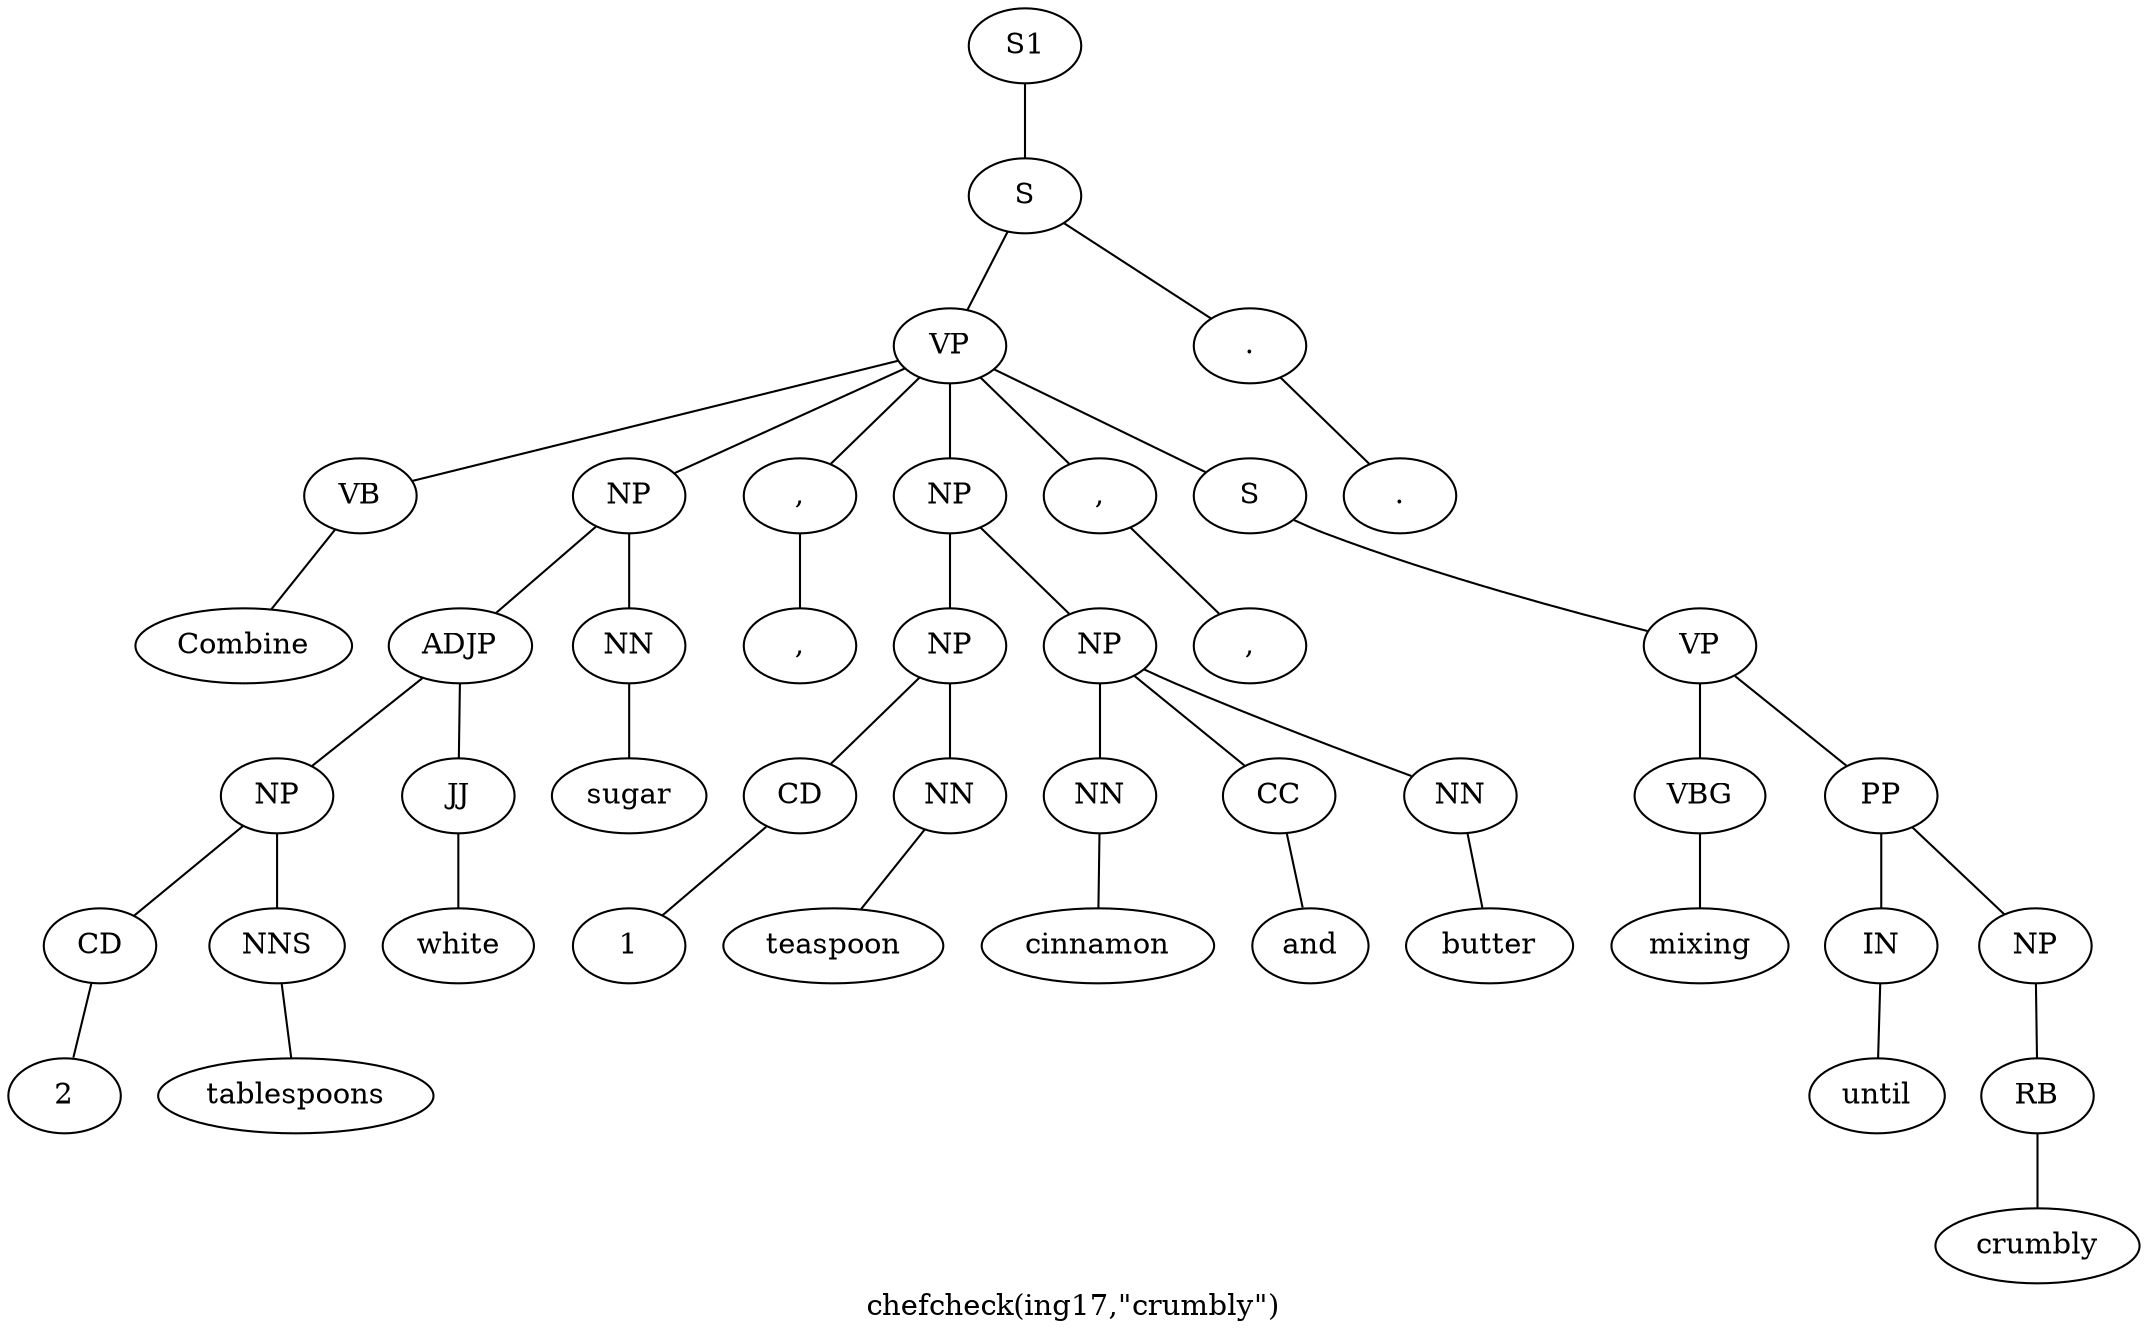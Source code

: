 graph SyntaxGraph {
	label = "chefcheck(ing17,\"crumbly\")";
	Node0 [label="S1"];
	Node1 [label="S"];
	Node2 [label="VP"];
	Node3 [label="VB"];
	Node4 [label="Combine"];
	Node5 [label="NP"];
	Node6 [label="ADJP"];
	Node7 [label="NP"];
	Node8 [label="CD"];
	Node9 [label="2"];
	Node10 [label="NNS"];
	Node11 [label="tablespoons"];
	Node12 [label="JJ"];
	Node13 [label="white"];
	Node14 [label="NN"];
	Node15 [label="sugar"];
	Node16 [label=","];
	Node17 [label=","];
	Node18 [label="NP"];
	Node19 [label="NP"];
	Node20 [label="CD"];
	Node21 [label="1"];
	Node22 [label="NN"];
	Node23 [label="teaspoon"];
	Node24 [label="NP"];
	Node25 [label="NN"];
	Node26 [label="cinnamon"];
	Node27 [label="CC"];
	Node28 [label="and"];
	Node29 [label="NN"];
	Node30 [label="butter"];
	Node31 [label=","];
	Node32 [label=","];
	Node33 [label="S"];
	Node34 [label="VP"];
	Node35 [label="VBG"];
	Node36 [label="mixing"];
	Node37 [label="PP"];
	Node38 [label="IN"];
	Node39 [label="until"];
	Node40 [label="NP"];
	Node41 [label="RB"];
	Node42 [label="crumbly"];
	Node43 [label="."];
	Node44 [label="."];

	Node0 -- Node1;
	Node1 -- Node2;
	Node1 -- Node43;
	Node2 -- Node3;
	Node2 -- Node5;
	Node2 -- Node16;
	Node2 -- Node18;
	Node2 -- Node31;
	Node2 -- Node33;
	Node3 -- Node4;
	Node5 -- Node6;
	Node5 -- Node14;
	Node6 -- Node7;
	Node6 -- Node12;
	Node7 -- Node8;
	Node7 -- Node10;
	Node8 -- Node9;
	Node10 -- Node11;
	Node12 -- Node13;
	Node14 -- Node15;
	Node16 -- Node17;
	Node18 -- Node19;
	Node18 -- Node24;
	Node19 -- Node20;
	Node19 -- Node22;
	Node20 -- Node21;
	Node22 -- Node23;
	Node24 -- Node25;
	Node24 -- Node27;
	Node24 -- Node29;
	Node25 -- Node26;
	Node27 -- Node28;
	Node29 -- Node30;
	Node31 -- Node32;
	Node33 -- Node34;
	Node34 -- Node35;
	Node34 -- Node37;
	Node35 -- Node36;
	Node37 -- Node38;
	Node37 -- Node40;
	Node38 -- Node39;
	Node40 -- Node41;
	Node41 -- Node42;
	Node43 -- Node44;
}